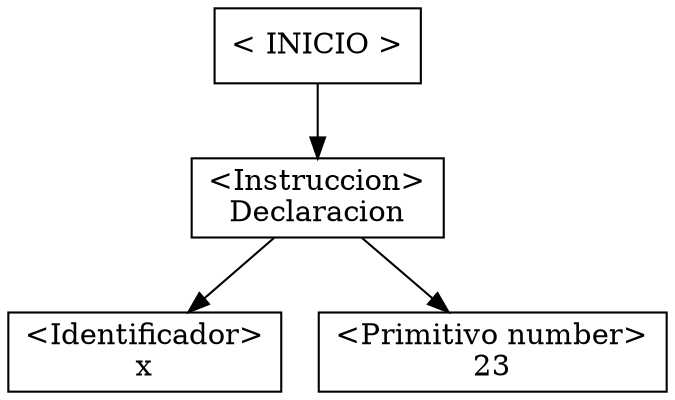digraph G { 
node[shape=box];
nodeInicio[label="<\ INICIO \>"];

instruccion_1_1_2159122841120_[label="\<Instruccion\>\nDeclaracion"];
instruccion_1_1_2159122841120_id[label="\<Identificador\>\nx"];
instruccion_1_1_2159122841120_ -> instruccion_1_1_2159122841120_id;
instruccion_1_16_2159122840832_[label="<Primitivo number>\n23"];
instruccion_1_1_2159122841120_ -> instruccion_1_16_2159122840832_;
nodeInicio->instruccion_1_1_2159122841120_;

}